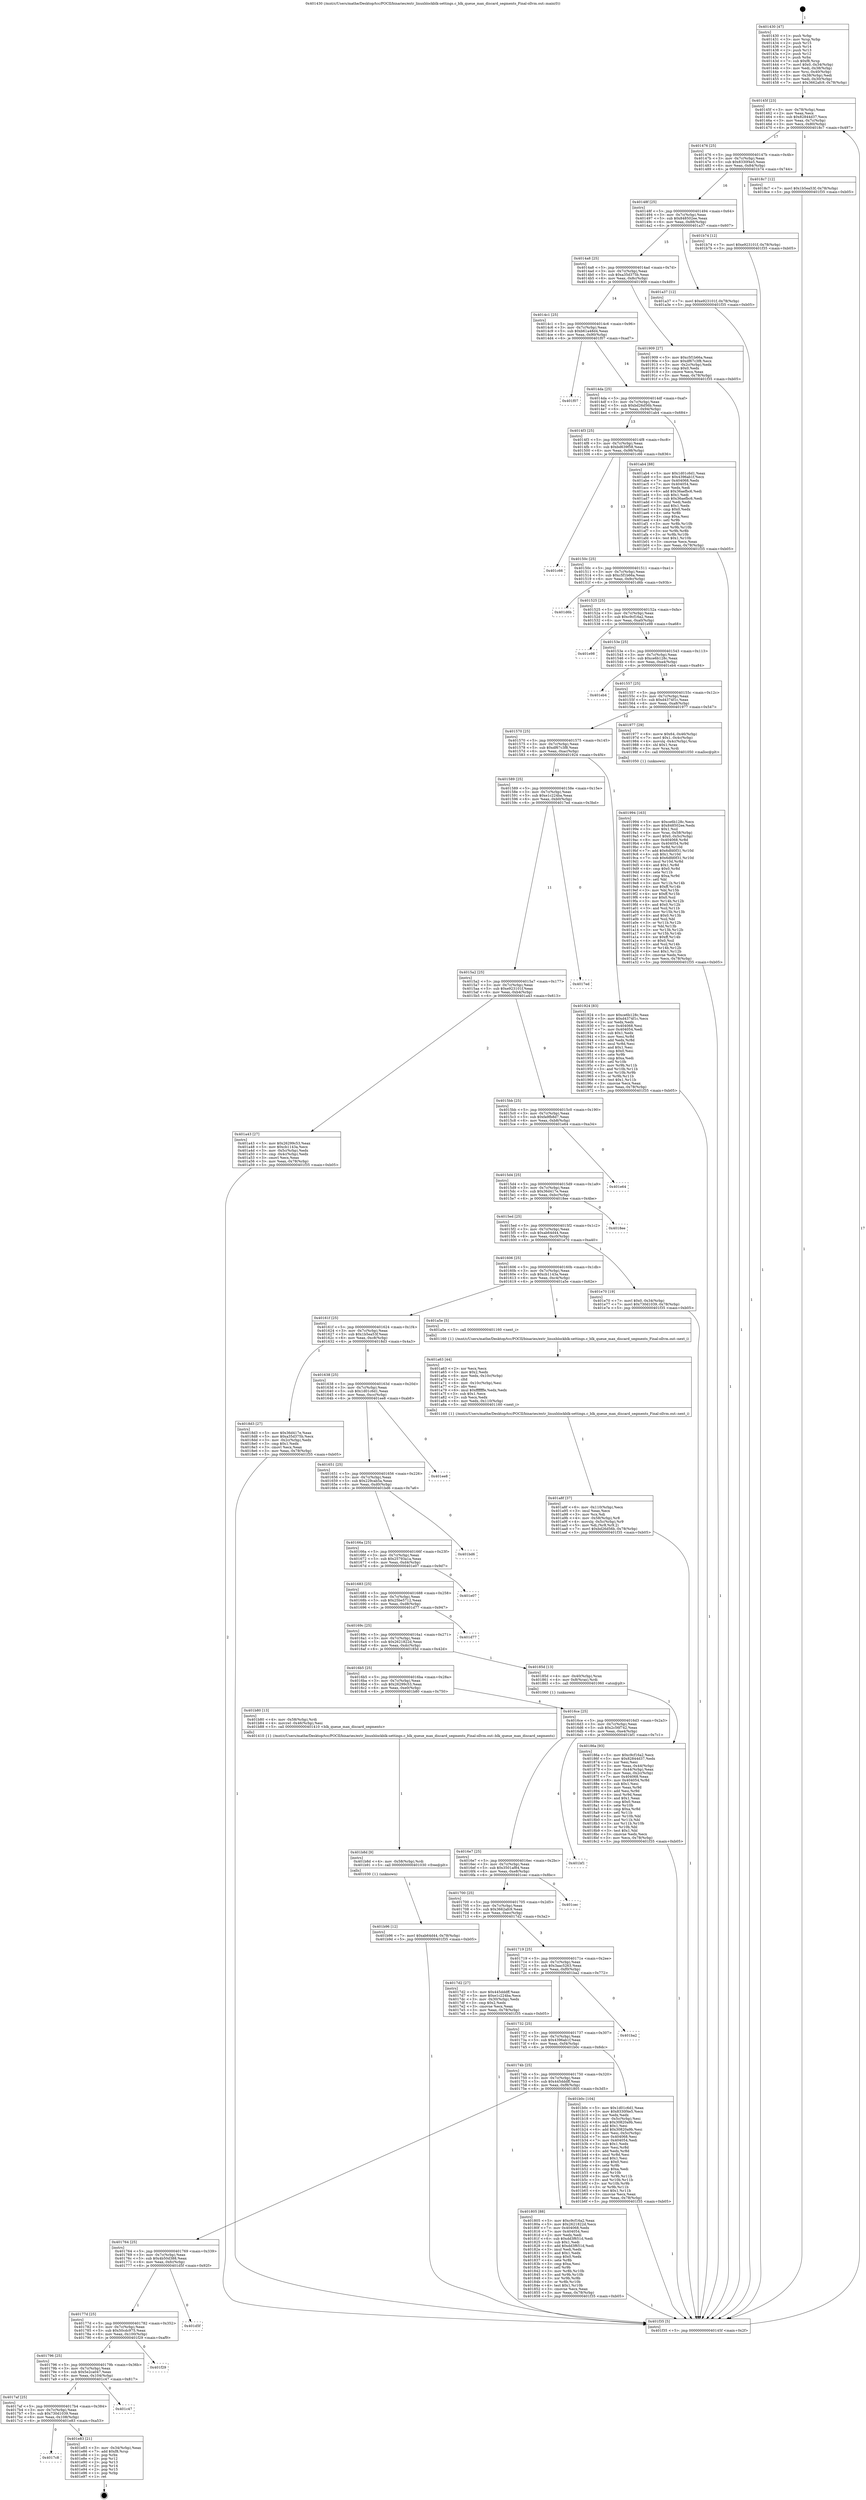 digraph "0x401430" {
  label = "0x401430 (/mnt/c/Users/mathe/Desktop/tcc/POCII/binaries/extr_linuxblockblk-settings.c_blk_queue_max_discard_segments_Final-ollvm.out::main(0))"
  labelloc = "t"
  node[shape=record]

  Entry [label="",width=0.3,height=0.3,shape=circle,fillcolor=black,style=filled]
  "0x40145f" [label="{
     0x40145f [23]\l
     | [instrs]\l
     &nbsp;&nbsp;0x40145f \<+3\>: mov -0x78(%rbp),%eax\l
     &nbsp;&nbsp;0x401462 \<+2\>: mov %eax,%ecx\l
     &nbsp;&nbsp;0x401464 \<+6\>: sub $0x82844d37,%ecx\l
     &nbsp;&nbsp;0x40146a \<+3\>: mov %eax,-0x7c(%rbp)\l
     &nbsp;&nbsp;0x40146d \<+3\>: mov %ecx,-0x80(%rbp)\l
     &nbsp;&nbsp;0x401470 \<+6\>: je 00000000004018c7 \<main+0x497\>\l
  }"]
  "0x4018c7" [label="{
     0x4018c7 [12]\l
     | [instrs]\l
     &nbsp;&nbsp;0x4018c7 \<+7\>: movl $0x1b5ea53f,-0x78(%rbp)\l
     &nbsp;&nbsp;0x4018ce \<+5\>: jmp 0000000000401f35 \<main+0xb05\>\l
  }"]
  "0x401476" [label="{
     0x401476 [25]\l
     | [instrs]\l
     &nbsp;&nbsp;0x401476 \<+5\>: jmp 000000000040147b \<main+0x4b\>\l
     &nbsp;&nbsp;0x40147b \<+3\>: mov -0x7c(%rbp),%eax\l
     &nbsp;&nbsp;0x40147e \<+5\>: sub $0x8330f4e5,%eax\l
     &nbsp;&nbsp;0x401483 \<+6\>: mov %eax,-0x84(%rbp)\l
     &nbsp;&nbsp;0x401489 \<+6\>: je 0000000000401b74 \<main+0x744\>\l
  }"]
  Exit [label="",width=0.3,height=0.3,shape=circle,fillcolor=black,style=filled,peripheries=2]
  "0x401b74" [label="{
     0x401b74 [12]\l
     | [instrs]\l
     &nbsp;&nbsp;0x401b74 \<+7\>: movl $0xe923101f,-0x78(%rbp)\l
     &nbsp;&nbsp;0x401b7b \<+5\>: jmp 0000000000401f35 \<main+0xb05\>\l
  }"]
  "0x40148f" [label="{
     0x40148f [25]\l
     | [instrs]\l
     &nbsp;&nbsp;0x40148f \<+5\>: jmp 0000000000401494 \<main+0x64\>\l
     &nbsp;&nbsp;0x401494 \<+3\>: mov -0x7c(%rbp),%eax\l
     &nbsp;&nbsp;0x401497 \<+5\>: sub $0x848502ee,%eax\l
     &nbsp;&nbsp;0x40149c \<+6\>: mov %eax,-0x88(%rbp)\l
     &nbsp;&nbsp;0x4014a2 \<+6\>: je 0000000000401a37 \<main+0x607\>\l
  }"]
  "0x4017c8" [label="{
     0x4017c8\l
  }", style=dashed]
  "0x401a37" [label="{
     0x401a37 [12]\l
     | [instrs]\l
     &nbsp;&nbsp;0x401a37 \<+7\>: movl $0xe923101f,-0x78(%rbp)\l
     &nbsp;&nbsp;0x401a3e \<+5\>: jmp 0000000000401f35 \<main+0xb05\>\l
  }"]
  "0x4014a8" [label="{
     0x4014a8 [25]\l
     | [instrs]\l
     &nbsp;&nbsp;0x4014a8 \<+5\>: jmp 00000000004014ad \<main+0x7d\>\l
     &nbsp;&nbsp;0x4014ad \<+3\>: mov -0x7c(%rbp),%eax\l
     &nbsp;&nbsp;0x4014b0 \<+5\>: sub $0xa35d375b,%eax\l
     &nbsp;&nbsp;0x4014b5 \<+6\>: mov %eax,-0x8c(%rbp)\l
     &nbsp;&nbsp;0x4014bb \<+6\>: je 0000000000401909 \<main+0x4d9\>\l
  }"]
  "0x401e83" [label="{
     0x401e83 [21]\l
     | [instrs]\l
     &nbsp;&nbsp;0x401e83 \<+3\>: mov -0x34(%rbp),%eax\l
     &nbsp;&nbsp;0x401e86 \<+7\>: add $0xf8,%rsp\l
     &nbsp;&nbsp;0x401e8d \<+1\>: pop %rbx\l
     &nbsp;&nbsp;0x401e8e \<+2\>: pop %r12\l
     &nbsp;&nbsp;0x401e90 \<+2\>: pop %r13\l
     &nbsp;&nbsp;0x401e92 \<+2\>: pop %r14\l
     &nbsp;&nbsp;0x401e94 \<+2\>: pop %r15\l
     &nbsp;&nbsp;0x401e96 \<+1\>: pop %rbp\l
     &nbsp;&nbsp;0x401e97 \<+1\>: ret\l
  }"]
  "0x401909" [label="{
     0x401909 [27]\l
     | [instrs]\l
     &nbsp;&nbsp;0x401909 \<+5\>: mov $0xc5f1b66a,%eax\l
     &nbsp;&nbsp;0x40190e \<+5\>: mov $0xdf67c3f8,%ecx\l
     &nbsp;&nbsp;0x401913 \<+3\>: mov -0x2c(%rbp),%edx\l
     &nbsp;&nbsp;0x401916 \<+3\>: cmp $0x0,%edx\l
     &nbsp;&nbsp;0x401919 \<+3\>: cmove %ecx,%eax\l
     &nbsp;&nbsp;0x40191c \<+3\>: mov %eax,-0x78(%rbp)\l
     &nbsp;&nbsp;0x40191f \<+5\>: jmp 0000000000401f35 \<main+0xb05\>\l
  }"]
  "0x4014c1" [label="{
     0x4014c1 [25]\l
     | [instrs]\l
     &nbsp;&nbsp;0x4014c1 \<+5\>: jmp 00000000004014c6 \<main+0x96\>\l
     &nbsp;&nbsp;0x4014c6 \<+3\>: mov -0x7c(%rbp),%eax\l
     &nbsp;&nbsp;0x4014c9 \<+5\>: sub $0xb61a48d4,%eax\l
     &nbsp;&nbsp;0x4014ce \<+6\>: mov %eax,-0x90(%rbp)\l
     &nbsp;&nbsp;0x4014d4 \<+6\>: je 0000000000401f07 \<main+0xad7\>\l
  }"]
  "0x4017af" [label="{
     0x4017af [25]\l
     | [instrs]\l
     &nbsp;&nbsp;0x4017af \<+5\>: jmp 00000000004017b4 \<main+0x384\>\l
     &nbsp;&nbsp;0x4017b4 \<+3\>: mov -0x7c(%rbp),%eax\l
     &nbsp;&nbsp;0x4017b7 \<+5\>: sub $0x730d1039,%eax\l
     &nbsp;&nbsp;0x4017bc \<+6\>: mov %eax,-0x108(%rbp)\l
     &nbsp;&nbsp;0x4017c2 \<+6\>: je 0000000000401e83 \<main+0xa53\>\l
  }"]
  "0x401f07" [label="{
     0x401f07\l
  }", style=dashed]
  "0x4014da" [label="{
     0x4014da [25]\l
     | [instrs]\l
     &nbsp;&nbsp;0x4014da \<+5\>: jmp 00000000004014df \<main+0xaf\>\l
     &nbsp;&nbsp;0x4014df \<+3\>: mov -0x7c(%rbp),%eax\l
     &nbsp;&nbsp;0x4014e2 \<+5\>: sub $0xbd26d56b,%eax\l
     &nbsp;&nbsp;0x4014e7 \<+6\>: mov %eax,-0x94(%rbp)\l
     &nbsp;&nbsp;0x4014ed \<+6\>: je 0000000000401ab4 \<main+0x684\>\l
  }"]
  "0x401c47" [label="{
     0x401c47\l
  }", style=dashed]
  "0x401ab4" [label="{
     0x401ab4 [88]\l
     | [instrs]\l
     &nbsp;&nbsp;0x401ab4 \<+5\>: mov $0x1d01c6d1,%eax\l
     &nbsp;&nbsp;0x401ab9 \<+5\>: mov $0x4396ab1f,%ecx\l
     &nbsp;&nbsp;0x401abe \<+7\>: mov 0x404068,%edx\l
     &nbsp;&nbsp;0x401ac5 \<+7\>: mov 0x404054,%esi\l
     &nbsp;&nbsp;0x401acc \<+2\>: mov %edx,%edi\l
     &nbsp;&nbsp;0x401ace \<+6\>: add $0x36aefbc6,%edi\l
     &nbsp;&nbsp;0x401ad4 \<+3\>: sub $0x1,%edi\l
     &nbsp;&nbsp;0x401ad7 \<+6\>: sub $0x36aefbc6,%edi\l
     &nbsp;&nbsp;0x401add \<+3\>: imul %edi,%edx\l
     &nbsp;&nbsp;0x401ae0 \<+3\>: and $0x1,%edx\l
     &nbsp;&nbsp;0x401ae3 \<+3\>: cmp $0x0,%edx\l
     &nbsp;&nbsp;0x401ae6 \<+4\>: sete %r8b\l
     &nbsp;&nbsp;0x401aea \<+3\>: cmp $0xa,%esi\l
     &nbsp;&nbsp;0x401aed \<+4\>: setl %r9b\l
     &nbsp;&nbsp;0x401af1 \<+3\>: mov %r8b,%r10b\l
     &nbsp;&nbsp;0x401af4 \<+3\>: and %r9b,%r10b\l
     &nbsp;&nbsp;0x401af7 \<+3\>: xor %r9b,%r8b\l
     &nbsp;&nbsp;0x401afa \<+3\>: or %r8b,%r10b\l
     &nbsp;&nbsp;0x401afd \<+4\>: test $0x1,%r10b\l
     &nbsp;&nbsp;0x401b01 \<+3\>: cmovne %ecx,%eax\l
     &nbsp;&nbsp;0x401b04 \<+3\>: mov %eax,-0x78(%rbp)\l
     &nbsp;&nbsp;0x401b07 \<+5\>: jmp 0000000000401f35 \<main+0xb05\>\l
  }"]
  "0x4014f3" [label="{
     0x4014f3 [25]\l
     | [instrs]\l
     &nbsp;&nbsp;0x4014f3 \<+5\>: jmp 00000000004014f8 \<main+0xc8\>\l
     &nbsp;&nbsp;0x4014f8 \<+3\>: mov -0x7c(%rbp),%eax\l
     &nbsp;&nbsp;0x4014fb \<+5\>: sub $0xbd639f58,%eax\l
     &nbsp;&nbsp;0x401500 \<+6\>: mov %eax,-0x98(%rbp)\l
     &nbsp;&nbsp;0x401506 \<+6\>: je 0000000000401c66 \<main+0x836\>\l
  }"]
  "0x401796" [label="{
     0x401796 [25]\l
     | [instrs]\l
     &nbsp;&nbsp;0x401796 \<+5\>: jmp 000000000040179b \<main+0x36b\>\l
     &nbsp;&nbsp;0x40179b \<+3\>: mov -0x7c(%rbp),%eax\l
     &nbsp;&nbsp;0x40179e \<+5\>: sub $0x5e2ca047,%eax\l
     &nbsp;&nbsp;0x4017a3 \<+6\>: mov %eax,-0x104(%rbp)\l
     &nbsp;&nbsp;0x4017a9 \<+6\>: je 0000000000401c47 \<main+0x817\>\l
  }"]
  "0x401c66" [label="{
     0x401c66\l
  }", style=dashed]
  "0x40150c" [label="{
     0x40150c [25]\l
     | [instrs]\l
     &nbsp;&nbsp;0x40150c \<+5\>: jmp 0000000000401511 \<main+0xe1\>\l
     &nbsp;&nbsp;0x401511 \<+3\>: mov -0x7c(%rbp),%eax\l
     &nbsp;&nbsp;0x401514 \<+5\>: sub $0xc5f1b66a,%eax\l
     &nbsp;&nbsp;0x401519 \<+6\>: mov %eax,-0x9c(%rbp)\l
     &nbsp;&nbsp;0x40151f \<+6\>: je 0000000000401d6b \<main+0x93b\>\l
  }"]
  "0x401f29" [label="{
     0x401f29\l
  }", style=dashed]
  "0x401d6b" [label="{
     0x401d6b\l
  }", style=dashed]
  "0x401525" [label="{
     0x401525 [25]\l
     | [instrs]\l
     &nbsp;&nbsp;0x401525 \<+5\>: jmp 000000000040152a \<main+0xfa\>\l
     &nbsp;&nbsp;0x40152a \<+3\>: mov -0x7c(%rbp),%eax\l
     &nbsp;&nbsp;0x40152d \<+5\>: sub $0xc9cf16a2,%eax\l
     &nbsp;&nbsp;0x401532 \<+6\>: mov %eax,-0xa0(%rbp)\l
     &nbsp;&nbsp;0x401538 \<+6\>: je 0000000000401e98 \<main+0xa68\>\l
  }"]
  "0x40177d" [label="{
     0x40177d [25]\l
     | [instrs]\l
     &nbsp;&nbsp;0x40177d \<+5\>: jmp 0000000000401782 \<main+0x352\>\l
     &nbsp;&nbsp;0x401782 \<+3\>: mov -0x7c(%rbp),%eax\l
     &nbsp;&nbsp;0x401785 \<+5\>: sub $0x50cdc975,%eax\l
     &nbsp;&nbsp;0x40178a \<+6\>: mov %eax,-0x100(%rbp)\l
     &nbsp;&nbsp;0x401790 \<+6\>: je 0000000000401f29 \<main+0xaf9\>\l
  }"]
  "0x401e98" [label="{
     0x401e98\l
  }", style=dashed]
  "0x40153e" [label="{
     0x40153e [25]\l
     | [instrs]\l
     &nbsp;&nbsp;0x40153e \<+5\>: jmp 0000000000401543 \<main+0x113\>\l
     &nbsp;&nbsp;0x401543 \<+3\>: mov -0x7c(%rbp),%eax\l
     &nbsp;&nbsp;0x401546 \<+5\>: sub $0xce6b128c,%eax\l
     &nbsp;&nbsp;0x40154b \<+6\>: mov %eax,-0xa4(%rbp)\l
     &nbsp;&nbsp;0x401551 \<+6\>: je 0000000000401eb4 \<main+0xa84\>\l
  }"]
  "0x401d5f" [label="{
     0x401d5f\l
  }", style=dashed]
  "0x401eb4" [label="{
     0x401eb4\l
  }", style=dashed]
  "0x401557" [label="{
     0x401557 [25]\l
     | [instrs]\l
     &nbsp;&nbsp;0x401557 \<+5\>: jmp 000000000040155c \<main+0x12c\>\l
     &nbsp;&nbsp;0x40155c \<+3\>: mov -0x7c(%rbp),%eax\l
     &nbsp;&nbsp;0x40155f \<+5\>: sub $0xd4374f1c,%eax\l
     &nbsp;&nbsp;0x401564 \<+6\>: mov %eax,-0xa8(%rbp)\l
     &nbsp;&nbsp;0x40156a \<+6\>: je 0000000000401977 \<main+0x547\>\l
  }"]
  "0x401b96" [label="{
     0x401b96 [12]\l
     | [instrs]\l
     &nbsp;&nbsp;0x401b96 \<+7\>: movl $0xab64d44,-0x78(%rbp)\l
     &nbsp;&nbsp;0x401b9d \<+5\>: jmp 0000000000401f35 \<main+0xb05\>\l
  }"]
  "0x401977" [label="{
     0x401977 [29]\l
     | [instrs]\l
     &nbsp;&nbsp;0x401977 \<+6\>: movw $0x64,-0x46(%rbp)\l
     &nbsp;&nbsp;0x40197d \<+7\>: movl $0x1,-0x4c(%rbp)\l
     &nbsp;&nbsp;0x401984 \<+4\>: movslq -0x4c(%rbp),%rax\l
     &nbsp;&nbsp;0x401988 \<+4\>: shl $0x1,%rax\l
     &nbsp;&nbsp;0x40198c \<+3\>: mov %rax,%rdi\l
     &nbsp;&nbsp;0x40198f \<+5\>: call 0000000000401050 \<malloc@plt\>\l
     | [calls]\l
     &nbsp;&nbsp;0x401050 \{1\} (unknown)\l
  }"]
  "0x401570" [label="{
     0x401570 [25]\l
     | [instrs]\l
     &nbsp;&nbsp;0x401570 \<+5\>: jmp 0000000000401575 \<main+0x145\>\l
     &nbsp;&nbsp;0x401575 \<+3\>: mov -0x7c(%rbp),%eax\l
     &nbsp;&nbsp;0x401578 \<+5\>: sub $0xdf67c3f8,%eax\l
     &nbsp;&nbsp;0x40157d \<+6\>: mov %eax,-0xac(%rbp)\l
     &nbsp;&nbsp;0x401583 \<+6\>: je 0000000000401924 \<main+0x4f4\>\l
  }"]
  "0x401b8d" [label="{
     0x401b8d [9]\l
     | [instrs]\l
     &nbsp;&nbsp;0x401b8d \<+4\>: mov -0x58(%rbp),%rdi\l
     &nbsp;&nbsp;0x401b91 \<+5\>: call 0000000000401030 \<free@plt\>\l
     | [calls]\l
     &nbsp;&nbsp;0x401030 \{1\} (unknown)\l
  }"]
  "0x401924" [label="{
     0x401924 [83]\l
     | [instrs]\l
     &nbsp;&nbsp;0x401924 \<+5\>: mov $0xce6b128c,%eax\l
     &nbsp;&nbsp;0x401929 \<+5\>: mov $0xd4374f1c,%ecx\l
     &nbsp;&nbsp;0x40192e \<+2\>: xor %edx,%edx\l
     &nbsp;&nbsp;0x401930 \<+7\>: mov 0x404068,%esi\l
     &nbsp;&nbsp;0x401937 \<+7\>: mov 0x404054,%edi\l
     &nbsp;&nbsp;0x40193e \<+3\>: sub $0x1,%edx\l
     &nbsp;&nbsp;0x401941 \<+3\>: mov %esi,%r8d\l
     &nbsp;&nbsp;0x401944 \<+3\>: add %edx,%r8d\l
     &nbsp;&nbsp;0x401947 \<+4\>: imul %r8d,%esi\l
     &nbsp;&nbsp;0x40194b \<+3\>: and $0x1,%esi\l
     &nbsp;&nbsp;0x40194e \<+3\>: cmp $0x0,%esi\l
     &nbsp;&nbsp;0x401951 \<+4\>: sete %r9b\l
     &nbsp;&nbsp;0x401955 \<+3\>: cmp $0xa,%edi\l
     &nbsp;&nbsp;0x401958 \<+4\>: setl %r10b\l
     &nbsp;&nbsp;0x40195c \<+3\>: mov %r9b,%r11b\l
     &nbsp;&nbsp;0x40195f \<+3\>: and %r10b,%r11b\l
     &nbsp;&nbsp;0x401962 \<+3\>: xor %r10b,%r9b\l
     &nbsp;&nbsp;0x401965 \<+3\>: or %r9b,%r11b\l
     &nbsp;&nbsp;0x401968 \<+4\>: test $0x1,%r11b\l
     &nbsp;&nbsp;0x40196c \<+3\>: cmovne %ecx,%eax\l
     &nbsp;&nbsp;0x40196f \<+3\>: mov %eax,-0x78(%rbp)\l
     &nbsp;&nbsp;0x401972 \<+5\>: jmp 0000000000401f35 \<main+0xb05\>\l
  }"]
  "0x401589" [label="{
     0x401589 [25]\l
     | [instrs]\l
     &nbsp;&nbsp;0x401589 \<+5\>: jmp 000000000040158e \<main+0x15e\>\l
     &nbsp;&nbsp;0x40158e \<+3\>: mov -0x7c(%rbp),%eax\l
     &nbsp;&nbsp;0x401591 \<+5\>: sub $0xe1c224ba,%eax\l
     &nbsp;&nbsp;0x401596 \<+6\>: mov %eax,-0xb0(%rbp)\l
     &nbsp;&nbsp;0x40159c \<+6\>: je 00000000004017ed \<main+0x3bd\>\l
  }"]
  "0x401a8f" [label="{
     0x401a8f [37]\l
     | [instrs]\l
     &nbsp;&nbsp;0x401a8f \<+6\>: mov -0x110(%rbp),%ecx\l
     &nbsp;&nbsp;0x401a95 \<+3\>: imul %eax,%ecx\l
     &nbsp;&nbsp;0x401a98 \<+3\>: mov %cx,%di\l
     &nbsp;&nbsp;0x401a9b \<+4\>: mov -0x58(%rbp),%r8\l
     &nbsp;&nbsp;0x401a9f \<+4\>: movslq -0x5c(%rbp),%r9\l
     &nbsp;&nbsp;0x401aa3 \<+5\>: mov %di,(%r8,%r9,2)\l
     &nbsp;&nbsp;0x401aa8 \<+7\>: movl $0xbd26d56b,-0x78(%rbp)\l
     &nbsp;&nbsp;0x401aaf \<+5\>: jmp 0000000000401f35 \<main+0xb05\>\l
  }"]
  "0x4017ed" [label="{
     0x4017ed\l
  }", style=dashed]
  "0x4015a2" [label="{
     0x4015a2 [25]\l
     | [instrs]\l
     &nbsp;&nbsp;0x4015a2 \<+5\>: jmp 00000000004015a7 \<main+0x177\>\l
     &nbsp;&nbsp;0x4015a7 \<+3\>: mov -0x7c(%rbp),%eax\l
     &nbsp;&nbsp;0x4015aa \<+5\>: sub $0xe923101f,%eax\l
     &nbsp;&nbsp;0x4015af \<+6\>: mov %eax,-0xb4(%rbp)\l
     &nbsp;&nbsp;0x4015b5 \<+6\>: je 0000000000401a43 \<main+0x613\>\l
  }"]
  "0x401a63" [label="{
     0x401a63 [44]\l
     | [instrs]\l
     &nbsp;&nbsp;0x401a63 \<+2\>: xor %ecx,%ecx\l
     &nbsp;&nbsp;0x401a65 \<+5\>: mov $0x2,%edx\l
     &nbsp;&nbsp;0x401a6a \<+6\>: mov %edx,-0x10c(%rbp)\l
     &nbsp;&nbsp;0x401a70 \<+1\>: cltd\l
     &nbsp;&nbsp;0x401a71 \<+6\>: mov -0x10c(%rbp),%esi\l
     &nbsp;&nbsp;0x401a77 \<+2\>: idiv %esi\l
     &nbsp;&nbsp;0x401a79 \<+6\>: imul $0xfffffffe,%edx,%edx\l
     &nbsp;&nbsp;0x401a7f \<+3\>: sub $0x1,%ecx\l
     &nbsp;&nbsp;0x401a82 \<+2\>: sub %ecx,%edx\l
     &nbsp;&nbsp;0x401a84 \<+6\>: mov %edx,-0x110(%rbp)\l
     &nbsp;&nbsp;0x401a8a \<+5\>: call 0000000000401160 \<next_i\>\l
     | [calls]\l
     &nbsp;&nbsp;0x401160 \{1\} (/mnt/c/Users/mathe/Desktop/tcc/POCII/binaries/extr_linuxblockblk-settings.c_blk_queue_max_discard_segments_Final-ollvm.out::next_i)\l
  }"]
  "0x401a43" [label="{
     0x401a43 [27]\l
     | [instrs]\l
     &nbsp;&nbsp;0x401a43 \<+5\>: mov $0x26299c53,%eax\l
     &nbsp;&nbsp;0x401a48 \<+5\>: mov $0xcb1143a,%ecx\l
     &nbsp;&nbsp;0x401a4d \<+3\>: mov -0x5c(%rbp),%edx\l
     &nbsp;&nbsp;0x401a50 \<+3\>: cmp -0x4c(%rbp),%edx\l
     &nbsp;&nbsp;0x401a53 \<+3\>: cmovl %ecx,%eax\l
     &nbsp;&nbsp;0x401a56 \<+3\>: mov %eax,-0x78(%rbp)\l
     &nbsp;&nbsp;0x401a59 \<+5\>: jmp 0000000000401f35 \<main+0xb05\>\l
  }"]
  "0x4015bb" [label="{
     0x4015bb [25]\l
     | [instrs]\l
     &nbsp;&nbsp;0x4015bb \<+5\>: jmp 00000000004015c0 \<main+0x190\>\l
     &nbsp;&nbsp;0x4015c0 \<+3\>: mov -0x7c(%rbp),%eax\l
     &nbsp;&nbsp;0x4015c3 \<+5\>: sub $0xfa9fb8d7,%eax\l
     &nbsp;&nbsp;0x4015c8 \<+6\>: mov %eax,-0xb8(%rbp)\l
     &nbsp;&nbsp;0x4015ce \<+6\>: je 0000000000401e64 \<main+0xa34\>\l
  }"]
  "0x401994" [label="{
     0x401994 [163]\l
     | [instrs]\l
     &nbsp;&nbsp;0x401994 \<+5\>: mov $0xce6b128c,%ecx\l
     &nbsp;&nbsp;0x401999 \<+5\>: mov $0x848502ee,%edx\l
     &nbsp;&nbsp;0x40199e \<+3\>: mov $0x1,%sil\l
     &nbsp;&nbsp;0x4019a1 \<+4\>: mov %rax,-0x58(%rbp)\l
     &nbsp;&nbsp;0x4019a5 \<+7\>: movl $0x0,-0x5c(%rbp)\l
     &nbsp;&nbsp;0x4019ac \<+8\>: mov 0x404068,%r8d\l
     &nbsp;&nbsp;0x4019b4 \<+8\>: mov 0x404054,%r9d\l
     &nbsp;&nbsp;0x4019bc \<+3\>: mov %r8d,%r10d\l
     &nbsp;&nbsp;0x4019bf \<+7\>: add $0x6dfd0f31,%r10d\l
     &nbsp;&nbsp;0x4019c6 \<+4\>: sub $0x1,%r10d\l
     &nbsp;&nbsp;0x4019ca \<+7\>: sub $0x6dfd0f31,%r10d\l
     &nbsp;&nbsp;0x4019d1 \<+4\>: imul %r10d,%r8d\l
     &nbsp;&nbsp;0x4019d5 \<+4\>: and $0x1,%r8d\l
     &nbsp;&nbsp;0x4019d9 \<+4\>: cmp $0x0,%r8d\l
     &nbsp;&nbsp;0x4019dd \<+4\>: sete %r11b\l
     &nbsp;&nbsp;0x4019e1 \<+4\>: cmp $0xa,%r9d\l
     &nbsp;&nbsp;0x4019e5 \<+3\>: setl %bl\l
     &nbsp;&nbsp;0x4019e8 \<+3\>: mov %r11b,%r14b\l
     &nbsp;&nbsp;0x4019eb \<+4\>: xor $0xff,%r14b\l
     &nbsp;&nbsp;0x4019ef \<+3\>: mov %bl,%r15b\l
     &nbsp;&nbsp;0x4019f2 \<+4\>: xor $0xff,%r15b\l
     &nbsp;&nbsp;0x4019f6 \<+4\>: xor $0x0,%sil\l
     &nbsp;&nbsp;0x4019fa \<+3\>: mov %r14b,%r12b\l
     &nbsp;&nbsp;0x4019fd \<+4\>: and $0x0,%r12b\l
     &nbsp;&nbsp;0x401a01 \<+3\>: and %sil,%r11b\l
     &nbsp;&nbsp;0x401a04 \<+3\>: mov %r15b,%r13b\l
     &nbsp;&nbsp;0x401a07 \<+4\>: and $0x0,%r13b\l
     &nbsp;&nbsp;0x401a0b \<+3\>: and %sil,%bl\l
     &nbsp;&nbsp;0x401a0e \<+3\>: or %r11b,%r12b\l
     &nbsp;&nbsp;0x401a11 \<+3\>: or %bl,%r13b\l
     &nbsp;&nbsp;0x401a14 \<+3\>: xor %r13b,%r12b\l
     &nbsp;&nbsp;0x401a17 \<+3\>: or %r15b,%r14b\l
     &nbsp;&nbsp;0x401a1a \<+4\>: xor $0xff,%r14b\l
     &nbsp;&nbsp;0x401a1e \<+4\>: or $0x0,%sil\l
     &nbsp;&nbsp;0x401a22 \<+3\>: and %sil,%r14b\l
     &nbsp;&nbsp;0x401a25 \<+3\>: or %r14b,%r12b\l
     &nbsp;&nbsp;0x401a28 \<+4\>: test $0x1,%r12b\l
     &nbsp;&nbsp;0x401a2c \<+3\>: cmovne %edx,%ecx\l
     &nbsp;&nbsp;0x401a2f \<+3\>: mov %ecx,-0x78(%rbp)\l
     &nbsp;&nbsp;0x401a32 \<+5\>: jmp 0000000000401f35 \<main+0xb05\>\l
  }"]
  "0x401e64" [label="{
     0x401e64\l
  }", style=dashed]
  "0x4015d4" [label="{
     0x4015d4 [25]\l
     | [instrs]\l
     &nbsp;&nbsp;0x4015d4 \<+5\>: jmp 00000000004015d9 \<main+0x1a9\>\l
     &nbsp;&nbsp;0x4015d9 \<+3\>: mov -0x7c(%rbp),%eax\l
     &nbsp;&nbsp;0x4015dc \<+5\>: sub $0x36d417e,%eax\l
     &nbsp;&nbsp;0x4015e1 \<+6\>: mov %eax,-0xbc(%rbp)\l
     &nbsp;&nbsp;0x4015e7 \<+6\>: je 00000000004018ee \<main+0x4be\>\l
  }"]
  "0x40186a" [label="{
     0x40186a [93]\l
     | [instrs]\l
     &nbsp;&nbsp;0x40186a \<+5\>: mov $0xc9cf16a2,%ecx\l
     &nbsp;&nbsp;0x40186f \<+5\>: mov $0x82844d37,%edx\l
     &nbsp;&nbsp;0x401874 \<+2\>: xor %esi,%esi\l
     &nbsp;&nbsp;0x401876 \<+3\>: mov %eax,-0x44(%rbp)\l
     &nbsp;&nbsp;0x401879 \<+3\>: mov -0x44(%rbp),%eax\l
     &nbsp;&nbsp;0x40187c \<+3\>: mov %eax,-0x2c(%rbp)\l
     &nbsp;&nbsp;0x40187f \<+7\>: mov 0x404068,%eax\l
     &nbsp;&nbsp;0x401886 \<+8\>: mov 0x404054,%r8d\l
     &nbsp;&nbsp;0x40188e \<+3\>: sub $0x1,%esi\l
     &nbsp;&nbsp;0x401891 \<+3\>: mov %eax,%r9d\l
     &nbsp;&nbsp;0x401894 \<+3\>: add %esi,%r9d\l
     &nbsp;&nbsp;0x401897 \<+4\>: imul %r9d,%eax\l
     &nbsp;&nbsp;0x40189b \<+3\>: and $0x1,%eax\l
     &nbsp;&nbsp;0x40189e \<+3\>: cmp $0x0,%eax\l
     &nbsp;&nbsp;0x4018a1 \<+4\>: sete %r10b\l
     &nbsp;&nbsp;0x4018a5 \<+4\>: cmp $0xa,%r8d\l
     &nbsp;&nbsp;0x4018a9 \<+4\>: setl %r11b\l
     &nbsp;&nbsp;0x4018ad \<+3\>: mov %r10b,%bl\l
     &nbsp;&nbsp;0x4018b0 \<+3\>: and %r11b,%bl\l
     &nbsp;&nbsp;0x4018b3 \<+3\>: xor %r11b,%r10b\l
     &nbsp;&nbsp;0x4018b6 \<+3\>: or %r10b,%bl\l
     &nbsp;&nbsp;0x4018b9 \<+3\>: test $0x1,%bl\l
     &nbsp;&nbsp;0x4018bc \<+3\>: cmovne %edx,%ecx\l
     &nbsp;&nbsp;0x4018bf \<+3\>: mov %ecx,-0x78(%rbp)\l
     &nbsp;&nbsp;0x4018c2 \<+5\>: jmp 0000000000401f35 \<main+0xb05\>\l
  }"]
  "0x4018ee" [label="{
     0x4018ee\l
  }", style=dashed]
  "0x4015ed" [label="{
     0x4015ed [25]\l
     | [instrs]\l
     &nbsp;&nbsp;0x4015ed \<+5\>: jmp 00000000004015f2 \<main+0x1c2\>\l
     &nbsp;&nbsp;0x4015f2 \<+3\>: mov -0x7c(%rbp),%eax\l
     &nbsp;&nbsp;0x4015f5 \<+5\>: sub $0xab64d44,%eax\l
     &nbsp;&nbsp;0x4015fa \<+6\>: mov %eax,-0xc0(%rbp)\l
     &nbsp;&nbsp;0x401600 \<+6\>: je 0000000000401e70 \<main+0xa40\>\l
  }"]
  "0x401764" [label="{
     0x401764 [25]\l
     | [instrs]\l
     &nbsp;&nbsp;0x401764 \<+5\>: jmp 0000000000401769 \<main+0x339\>\l
     &nbsp;&nbsp;0x401769 \<+3\>: mov -0x7c(%rbp),%eax\l
     &nbsp;&nbsp;0x40176c \<+5\>: sub $0x4b50d388,%eax\l
     &nbsp;&nbsp;0x401771 \<+6\>: mov %eax,-0xfc(%rbp)\l
     &nbsp;&nbsp;0x401777 \<+6\>: je 0000000000401d5f \<main+0x92f\>\l
  }"]
  "0x401e70" [label="{
     0x401e70 [19]\l
     | [instrs]\l
     &nbsp;&nbsp;0x401e70 \<+7\>: movl $0x0,-0x34(%rbp)\l
     &nbsp;&nbsp;0x401e77 \<+7\>: movl $0x730d1039,-0x78(%rbp)\l
     &nbsp;&nbsp;0x401e7e \<+5\>: jmp 0000000000401f35 \<main+0xb05\>\l
  }"]
  "0x401606" [label="{
     0x401606 [25]\l
     | [instrs]\l
     &nbsp;&nbsp;0x401606 \<+5\>: jmp 000000000040160b \<main+0x1db\>\l
     &nbsp;&nbsp;0x40160b \<+3\>: mov -0x7c(%rbp),%eax\l
     &nbsp;&nbsp;0x40160e \<+5\>: sub $0xcb1143a,%eax\l
     &nbsp;&nbsp;0x401613 \<+6\>: mov %eax,-0xc4(%rbp)\l
     &nbsp;&nbsp;0x401619 \<+6\>: je 0000000000401a5e \<main+0x62e\>\l
  }"]
  "0x401805" [label="{
     0x401805 [88]\l
     | [instrs]\l
     &nbsp;&nbsp;0x401805 \<+5\>: mov $0xc9cf16a2,%eax\l
     &nbsp;&nbsp;0x40180a \<+5\>: mov $0x2621822d,%ecx\l
     &nbsp;&nbsp;0x40180f \<+7\>: mov 0x404068,%edx\l
     &nbsp;&nbsp;0x401816 \<+7\>: mov 0x404054,%esi\l
     &nbsp;&nbsp;0x40181d \<+2\>: mov %edx,%edi\l
     &nbsp;&nbsp;0x40181f \<+6\>: sub $0xdd3f651d,%edi\l
     &nbsp;&nbsp;0x401825 \<+3\>: sub $0x1,%edi\l
     &nbsp;&nbsp;0x401828 \<+6\>: add $0xdd3f651d,%edi\l
     &nbsp;&nbsp;0x40182e \<+3\>: imul %edi,%edx\l
     &nbsp;&nbsp;0x401831 \<+3\>: and $0x1,%edx\l
     &nbsp;&nbsp;0x401834 \<+3\>: cmp $0x0,%edx\l
     &nbsp;&nbsp;0x401837 \<+4\>: sete %r8b\l
     &nbsp;&nbsp;0x40183b \<+3\>: cmp $0xa,%esi\l
     &nbsp;&nbsp;0x40183e \<+4\>: setl %r9b\l
     &nbsp;&nbsp;0x401842 \<+3\>: mov %r8b,%r10b\l
     &nbsp;&nbsp;0x401845 \<+3\>: and %r9b,%r10b\l
     &nbsp;&nbsp;0x401848 \<+3\>: xor %r9b,%r8b\l
     &nbsp;&nbsp;0x40184b \<+3\>: or %r8b,%r10b\l
     &nbsp;&nbsp;0x40184e \<+4\>: test $0x1,%r10b\l
     &nbsp;&nbsp;0x401852 \<+3\>: cmovne %ecx,%eax\l
     &nbsp;&nbsp;0x401855 \<+3\>: mov %eax,-0x78(%rbp)\l
     &nbsp;&nbsp;0x401858 \<+5\>: jmp 0000000000401f35 \<main+0xb05\>\l
  }"]
  "0x401a5e" [label="{
     0x401a5e [5]\l
     | [instrs]\l
     &nbsp;&nbsp;0x401a5e \<+5\>: call 0000000000401160 \<next_i\>\l
     | [calls]\l
     &nbsp;&nbsp;0x401160 \{1\} (/mnt/c/Users/mathe/Desktop/tcc/POCII/binaries/extr_linuxblockblk-settings.c_blk_queue_max_discard_segments_Final-ollvm.out::next_i)\l
  }"]
  "0x40161f" [label="{
     0x40161f [25]\l
     | [instrs]\l
     &nbsp;&nbsp;0x40161f \<+5\>: jmp 0000000000401624 \<main+0x1f4\>\l
     &nbsp;&nbsp;0x401624 \<+3\>: mov -0x7c(%rbp),%eax\l
     &nbsp;&nbsp;0x401627 \<+5\>: sub $0x1b5ea53f,%eax\l
     &nbsp;&nbsp;0x40162c \<+6\>: mov %eax,-0xc8(%rbp)\l
     &nbsp;&nbsp;0x401632 \<+6\>: je 00000000004018d3 \<main+0x4a3\>\l
  }"]
  "0x40174b" [label="{
     0x40174b [25]\l
     | [instrs]\l
     &nbsp;&nbsp;0x40174b \<+5\>: jmp 0000000000401750 \<main+0x320\>\l
     &nbsp;&nbsp;0x401750 \<+3\>: mov -0x7c(%rbp),%eax\l
     &nbsp;&nbsp;0x401753 \<+5\>: sub $0x445dddff,%eax\l
     &nbsp;&nbsp;0x401758 \<+6\>: mov %eax,-0xf8(%rbp)\l
     &nbsp;&nbsp;0x40175e \<+6\>: je 0000000000401805 \<main+0x3d5\>\l
  }"]
  "0x4018d3" [label="{
     0x4018d3 [27]\l
     | [instrs]\l
     &nbsp;&nbsp;0x4018d3 \<+5\>: mov $0x36d417e,%eax\l
     &nbsp;&nbsp;0x4018d8 \<+5\>: mov $0xa35d375b,%ecx\l
     &nbsp;&nbsp;0x4018dd \<+3\>: mov -0x2c(%rbp),%edx\l
     &nbsp;&nbsp;0x4018e0 \<+3\>: cmp $0x1,%edx\l
     &nbsp;&nbsp;0x4018e3 \<+3\>: cmovl %ecx,%eax\l
     &nbsp;&nbsp;0x4018e6 \<+3\>: mov %eax,-0x78(%rbp)\l
     &nbsp;&nbsp;0x4018e9 \<+5\>: jmp 0000000000401f35 \<main+0xb05\>\l
  }"]
  "0x401638" [label="{
     0x401638 [25]\l
     | [instrs]\l
     &nbsp;&nbsp;0x401638 \<+5\>: jmp 000000000040163d \<main+0x20d\>\l
     &nbsp;&nbsp;0x40163d \<+3\>: mov -0x7c(%rbp),%eax\l
     &nbsp;&nbsp;0x401640 \<+5\>: sub $0x1d01c6d1,%eax\l
     &nbsp;&nbsp;0x401645 \<+6\>: mov %eax,-0xcc(%rbp)\l
     &nbsp;&nbsp;0x40164b \<+6\>: je 0000000000401ee8 \<main+0xab8\>\l
  }"]
  "0x401b0c" [label="{
     0x401b0c [104]\l
     | [instrs]\l
     &nbsp;&nbsp;0x401b0c \<+5\>: mov $0x1d01c6d1,%eax\l
     &nbsp;&nbsp;0x401b11 \<+5\>: mov $0x8330f4e5,%ecx\l
     &nbsp;&nbsp;0x401b16 \<+2\>: xor %edx,%edx\l
     &nbsp;&nbsp;0x401b18 \<+3\>: mov -0x5c(%rbp),%esi\l
     &nbsp;&nbsp;0x401b1b \<+6\>: sub $0x30820a9b,%esi\l
     &nbsp;&nbsp;0x401b21 \<+3\>: add $0x1,%esi\l
     &nbsp;&nbsp;0x401b24 \<+6\>: add $0x30820a9b,%esi\l
     &nbsp;&nbsp;0x401b2a \<+3\>: mov %esi,-0x5c(%rbp)\l
     &nbsp;&nbsp;0x401b2d \<+7\>: mov 0x404068,%esi\l
     &nbsp;&nbsp;0x401b34 \<+7\>: mov 0x404054,%edi\l
     &nbsp;&nbsp;0x401b3b \<+3\>: sub $0x1,%edx\l
     &nbsp;&nbsp;0x401b3e \<+3\>: mov %esi,%r8d\l
     &nbsp;&nbsp;0x401b41 \<+3\>: add %edx,%r8d\l
     &nbsp;&nbsp;0x401b44 \<+4\>: imul %r8d,%esi\l
     &nbsp;&nbsp;0x401b48 \<+3\>: and $0x1,%esi\l
     &nbsp;&nbsp;0x401b4b \<+3\>: cmp $0x0,%esi\l
     &nbsp;&nbsp;0x401b4e \<+4\>: sete %r9b\l
     &nbsp;&nbsp;0x401b52 \<+3\>: cmp $0xa,%edi\l
     &nbsp;&nbsp;0x401b55 \<+4\>: setl %r10b\l
     &nbsp;&nbsp;0x401b59 \<+3\>: mov %r9b,%r11b\l
     &nbsp;&nbsp;0x401b5c \<+3\>: and %r10b,%r11b\l
     &nbsp;&nbsp;0x401b5f \<+3\>: xor %r10b,%r9b\l
     &nbsp;&nbsp;0x401b62 \<+3\>: or %r9b,%r11b\l
     &nbsp;&nbsp;0x401b65 \<+4\>: test $0x1,%r11b\l
     &nbsp;&nbsp;0x401b69 \<+3\>: cmovne %ecx,%eax\l
     &nbsp;&nbsp;0x401b6c \<+3\>: mov %eax,-0x78(%rbp)\l
     &nbsp;&nbsp;0x401b6f \<+5\>: jmp 0000000000401f35 \<main+0xb05\>\l
  }"]
  "0x401ee8" [label="{
     0x401ee8\l
  }", style=dashed]
  "0x401651" [label="{
     0x401651 [25]\l
     | [instrs]\l
     &nbsp;&nbsp;0x401651 \<+5\>: jmp 0000000000401656 \<main+0x226\>\l
     &nbsp;&nbsp;0x401656 \<+3\>: mov -0x7c(%rbp),%eax\l
     &nbsp;&nbsp;0x401659 \<+5\>: sub $0x229cab5a,%eax\l
     &nbsp;&nbsp;0x40165e \<+6\>: mov %eax,-0xd0(%rbp)\l
     &nbsp;&nbsp;0x401664 \<+6\>: je 0000000000401bd6 \<main+0x7a6\>\l
  }"]
  "0x401732" [label="{
     0x401732 [25]\l
     | [instrs]\l
     &nbsp;&nbsp;0x401732 \<+5\>: jmp 0000000000401737 \<main+0x307\>\l
     &nbsp;&nbsp;0x401737 \<+3\>: mov -0x7c(%rbp),%eax\l
     &nbsp;&nbsp;0x40173a \<+5\>: sub $0x4396ab1f,%eax\l
     &nbsp;&nbsp;0x40173f \<+6\>: mov %eax,-0xf4(%rbp)\l
     &nbsp;&nbsp;0x401745 \<+6\>: je 0000000000401b0c \<main+0x6dc\>\l
  }"]
  "0x401bd6" [label="{
     0x401bd6\l
  }", style=dashed]
  "0x40166a" [label="{
     0x40166a [25]\l
     | [instrs]\l
     &nbsp;&nbsp;0x40166a \<+5\>: jmp 000000000040166f \<main+0x23f\>\l
     &nbsp;&nbsp;0x40166f \<+3\>: mov -0x7c(%rbp),%eax\l
     &nbsp;&nbsp;0x401672 \<+5\>: sub $0x25793a1a,%eax\l
     &nbsp;&nbsp;0x401677 \<+6\>: mov %eax,-0xd4(%rbp)\l
     &nbsp;&nbsp;0x40167d \<+6\>: je 0000000000401e07 \<main+0x9d7\>\l
  }"]
  "0x401ba2" [label="{
     0x401ba2\l
  }", style=dashed]
  "0x401e07" [label="{
     0x401e07\l
  }", style=dashed]
  "0x401683" [label="{
     0x401683 [25]\l
     | [instrs]\l
     &nbsp;&nbsp;0x401683 \<+5\>: jmp 0000000000401688 \<main+0x258\>\l
     &nbsp;&nbsp;0x401688 \<+3\>: mov -0x7c(%rbp),%eax\l
     &nbsp;&nbsp;0x40168b \<+5\>: sub $0x25be5712,%eax\l
     &nbsp;&nbsp;0x401690 \<+6\>: mov %eax,-0xd8(%rbp)\l
     &nbsp;&nbsp;0x401696 \<+6\>: je 0000000000401d77 \<main+0x947\>\l
  }"]
  "0x401430" [label="{
     0x401430 [47]\l
     | [instrs]\l
     &nbsp;&nbsp;0x401430 \<+1\>: push %rbp\l
     &nbsp;&nbsp;0x401431 \<+3\>: mov %rsp,%rbp\l
     &nbsp;&nbsp;0x401434 \<+2\>: push %r15\l
     &nbsp;&nbsp;0x401436 \<+2\>: push %r14\l
     &nbsp;&nbsp;0x401438 \<+2\>: push %r13\l
     &nbsp;&nbsp;0x40143a \<+2\>: push %r12\l
     &nbsp;&nbsp;0x40143c \<+1\>: push %rbx\l
     &nbsp;&nbsp;0x40143d \<+7\>: sub $0xf8,%rsp\l
     &nbsp;&nbsp;0x401444 \<+7\>: movl $0x0,-0x34(%rbp)\l
     &nbsp;&nbsp;0x40144b \<+3\>: mov %edi,-0x38(%rbp)\l
     &nbsp;&nbsp;0x40144e \<+4\>: mov %rsi,-0x40(%rbp)\l
     &nbsp;&nbsp;0x401452 \<+3\>: mov -0x38(%rbp),%edi\l
     &nbsp;&nbsp;0x401455 \<+3\>: mov %edi,-0x30(%rbp)\l
     &nbsp;&nbsp;0x401458 \<+7\>: movl $0x3662afc9,-0x78(%rbp)\l
  }"]
  "0x401d77" [label="{
     0x401d77\l
  }", style=dashed]
  "0x40169c" [label="{
     0x40169c [25]\l
     | [instrs]\l
     &nbsp;&nbsp;0x40169c \<+5\>: jmp 00000000004016a1 \<main+0x271\>\l
     &nbsp;&nbsp;0x4016a1 \<+3\>: mov -0x7c(%rbp),%eax\l
     &nbsp;&nbsp;0x4016a4 \<+5\>: sub $0x2621822d,%eax\l
     &nbsp;&nbsp;0x4016a9 \<+6\>: mov %eax,-0xdc(%rbp)\l
     &nbsp;&nbsp;0x4016af \<+6\>: je 000000000040185d \<main+0x42d\>\l
  }"]
  "0x401f35" [label="{
     0x401f35 [5]\l
     | [instrs]\l
     &nbsp;&nbsp;0x401f35 \<+5\>: jmp 000000000040145f \<main+0x2f\>\l
  }"]
  "0x40185d" [label="{
     0x40185d [13]\l
     | [instrs]\l
     &nbsp;&nbsp;0x40185d \<+4\>: mov -0x40(%rbp),%rax\l
     &nbsp;&nbsp;0x401861 \<+4\>: mov 0x8(%rax),%rdi\l
     &nbsp;&nbsp;0x401865 \<+5\>: call 0000000000401060 \<atoi@plt\>\l
     | [calls]\l
     &nbsp;&nbsp;0x401060 \{1\} (unknown)\l
  }"]
  "0x4016b5" [label="{
     0x4016b5 [25]\l
     | [instrs]\l
     &nbsp;&nbsp;0x4016b5 \<+5\>: jmp 00000000004016ba \<main+0x28a\>\l
     &nbsp;&nbsp;0x4016ba \<+3\>: mov -0x7c(%rbp),%eax\l
     &nbsp;&nbsp;0x4016bd \<+5\>: sub $0x26299c53,%eax\l
     &nbsp;&nbsp;0x4016c2 \<+6\>: mov %eax,-0xe0(%rbp)\l
     &nbsp;&nbsp;0x4016c8 \<+6\>: je 0000000000401b80 \<main+0x750\>\l
  }"]
  "0x401719" [label="{
     0x401719 [25]\l
     | [instrs]\l
     &nbsp;&nbsp;0x401719 \<+5\>: jmp 000000000040171e \<main+0x2ee\>\l
     &nbsp;&nbsp;0x40171e \<+3\>: mov -0x7c(%rbp),%eax\l
     &nbsp;&nbsp;0x401721 \<+5\>: sub $0x3aac5263,%eax\l
     &nbsp;&nbsp;0x401726 \<+6\>: mov %eax,-0xf0(%rbp)\l
     &nbsp;&nbsp;0x40172c \<+6\>: je 0000000000401ba2 \<main+0x772\>\l
  }"]
  "0x401b80" [label="{
     0x401b80 [13]\l
     | [instrs]\l
     &nbsp;&nbsp;0x401b80 \<+4\>: mov -0x58(%rbp),%rdi\l
     &nbsp;&nbsp;0x401b84 \<+4\>: movzwl -0x46(%rbp),%esi\l
     &nbsp;&nbsp;0x401b88 \<+5\>: call 0000000000401410 \<blk_queue_max_discard_segments\>\l
     | [calls]\l
     &nbsp;&nbsp;0x401410 \{1\} (/mnt/c/Users/mathe/Desktop/tcc/POCII/binaries/extr_linuxblockblk-settings.c_blk_queue_max_discard_segments_Final-ollvm.out::blk_queue_max_discard_segments)\l
  }"]
  "0x4016ce" [label="{
     0x4016ce [25]\l
     | [instrs]\l
     &nbsp;&nbsp;0x4016ce \<+5\>: jmp 00000000004016d3 \<main+0x2a3\>\l
     &nbsp;&nbsp;0x4016d3 \<+3\>: mov -0x7c(%rbp),%eax\l
     &nbsp;&nbsp;0x4016d6 \<+5\>: sub $0x2c56f742,%eax\l
     &nbsp;&nbsp;0x4016db \<+6\>: mov %eax,-0xe4(%rbp)\l
     &nbsp;&nbsp;0x4016e1 \<+6\>: je 0000000000401bf1 \<main+0x7c1\>\l
  }"]
  "0x4017d2" [label="{
     0x4017d2 [27]\l
     | [instrs]\l
     &nbsp;&nbsp;0x4017d2 \<+5\>: mov $0x445dddff,%eax\l
     &nbsp;&nbsp;0x4017d7 \<+5\>: mov $0xe1c224ba,%ecx\l
     &nbsp;&nbsp;0x4017dc \<+3\>: mov -0x30(%rbp),%edx\l
     &nbsp;&nbsp;0x4017df \<+3\>: cmp $0x2,%edx\l
     &nbsp;&nbsp;0x4017e2 \<+3\>: cmovne %ecx,%eax\l
     &nbsp;&nbsp;0x4017e5 \<+3\>: mov %eax,-0x78(%rbp)\l
     &nbsp;&nbsp;0x4017e8 \<+5\>: jmp 0000000000401f35 \<main+0xb05\>\l
  }"]
  "0x401bf1" [label="{
     0x401bf1\l
  }", style=dashed]
  "0x4016e7" [label="{
     0x4016e7 [25]\l
     | [instrs]\l
     &nbsp;&nbsp;0x4016e7 \<+5\>: jmp 00000000004016ec \<main+0x2bc\>\l
     &nbsp;&nbsp;0x4016ec \<+3\>: mov -0x7c(%rbp),%eax\l
     &nbsp;&nbsp;0x4016ef \<+5\>: sub $0x3501af84,%eax\l
     &nbsp;&nbsp;0x4016f4 \<+6\>: mov %eax,-0xe8(%rbp)\l
     &nbsp;&nbsp;0x4016fa \<+6\>: je 0000000000401cec \<main+0x8bc\>\l
  }"]
  "0x401700" [label="{
     0x401700 [25]\l
     | [instrs]\l
     &nbsp;&nbsp;0x401700 \<+5\>: jmp 0000000000401705 \<main+0x2d5\>\l
     &nbsp;&nbsp;0x401705 \<+3\>: mov -0x7c(%rbp),%eax\l
     &nbsp;&nbsp;0x401708 \<+5\>: sub $0x3662afc9,%eax\l
     &nbsp;&nbsp;0x40170d \<+6\>: mov %eax,-0xec(%rbp)\l
     &nbsp;&nbsp;0x401713 \<+6\>: je 00000000004017d2 \<main+0x3a2\>\l
  }"]
  "0x401cec" [label="{
     0x401cec\l
  }", style=dashed]
  Entry -> "0x401430" [label=" 1"]
  "0x40145f" -> "0x4018c7" [label=" 1"]
  "0x40145f" -> "0x401476" [label=" 17"]
  "0x401e83" -> Exit [label=" 1"]
  "0x401476" -> "0x401b74" [label=" 1"]
  "0x401476" -> "0x40148f" [label=" 16"]
  "0x4017af" -> "0x4017c8" [label=" 0"]
  "0x40148f" -> "0x401a37" [label=" 1"]
  "0x40148f" -> "0x4014a8" [label=" 15"]
  "0x4017af" -> "0x401e83" [label=" 1"]
  "0x4014a8" -> "0x401909" [label=" 1"]
  "0x4014a8" -> "0x4014c1" [label=" 14"]
  "0x401796" -> "0x4017af" [label=" 1"]
  "0x4014c1" -> "0x401f07" [label=" 0"]
  "0x4014c1" -> "0x4014da" [label=" 14"]
  "0x401796" -> "0x401c47" [label=" 0"]
  "0x4014da" -> "0x401ab4" [label=" 1"]
  "0x4014da" -> "0x4014f3" [label=" 13"]
  "0x40177d" -> "0x401796" [label=" 1"]
  "0x4014f3" -> "0x401c66" [label=" 0"]
  "0x4014f3" -> "0x40150c" [label=" 13"]
  "0x40177d" -> "0x401f29" [label=" 0"]
  "0x40150c" -> "0x401d6b" [label=" 0"]
  "0x40150c" -> "0x401525" [label=" 13"]
  "0x401764" -> "0x40177d" [label=" 1"]
  "0x401525" -> "0x401e98" [label=" 0"]
  "0x401525" -> "0x40153e" [label=" 13"]
  "0x401764" -> "0x401d5f" [label=" 0"]
  "0x40153e" -> "0x401eb4" [label=" 0"]
  "0x40153e" -> "0x401557" [label=" 13"]
  "0x401e70" -> "0x401f35" [label=" 1"]
  "0x401557" -> "0x401977" [label=" 1"]
  "0x401557" -> "0x401570" [label=" 12"]
  "0x401b96" -> "0x401f35" [label=" 1"]
  "0x401570" -> "0x401924" [label=" 1"]
  "0x401570" -> "0x401589" [label=" 11"]
  "0x401b8d" -> "0x401b96" [label=" 1"]
  "0x401589" -> "0x4017ed" [label=" 0"]
  "0x401589" -> "0x4015a2" [label=" 11"]
  "0x401b80" -> "0x401b8d" [label=" 1"]
  "0x4015a2" -> "0x401a43" [label=" 2"]
  "0x4015a2" -> "0x4015bb" [label=" 9"]
  "0x401b74" -> "0x401f35" [label=" 1"]
  "0x4015bb" -> "0x401e64" [label=" 0"]
  "0x4015bb" -> "0x4015d4" [label=" 9"]
  "0x401b0c" -> "0x401f35" [label=" 1"]
  "0x4015d4" -> "0x4018ee" [label=" 0"]
  "0x4015d4" -> "0x4015ed" [label=" 9"]
  "0x401ab4" -> "0x401f35" [label=" 1"]
  "0x4015ed" -> "0x401e70" [label=" 1"]
  "0x4015ed" -> "0x401606" [label=" 8"]
  "0x401a8f" -> "0x401f35" [label=" 1"]
  "0x401606" -> "0x401a5e" [label=" 1"]
  "0x401606" -> "0x40161f" [label=" 7"]
  "0x401a63" -> "0x401a8f" [label=" 1"]
  "0x40161f" -> "0x4018d3" [label=" 1"]
  "0x40161f" -> "0x401638" [label=" 6"]
  "0x401a43" -> "0x401f35" [label=" 2"]
  "0x401638" -> "0x401ee8" [label=" 0"]
  "0x401638" -> "0x401651" [label=" 6"]
  "0x401a37" -> "0x401f35" [label=" 1"]
  "0x401651" -> "0x401bd6" [label=" 0"]
  "0x401651" -> "0x40166a" [label=" 6"]
  "0x401977" -> "0x401994" [label=" 1"]
  "0x40166a" -> "0x401e07" [label=" 0"]
  "0x40166a" -> "0x401683" [label=" 6"]
  "0x401924" -> "0x401f35" [label=" 1"]
  "0x401683" -> "0x401d77" [label=" 0"]
  "0x401683" -> "0x40169c" [label=" 6"]
  "0x4018d3" -> "0x401f35" [label=" 1"]
  "0x40169c" -> "0x40185d" [label=" 1"]
  "0x40169c" -> "0x4016b5" [label=" 5"]
  "0x4018c7" -> "0x401f35" [label=" 1"]
  "0x4016b5" -> "0x401b80" [label=" 1"]
  "0x4016b5" -> "0x4016ce" [label=" 4"]
  "0x40186a" -> "0x401f35" [label=" 1"]
  "0x4016ce" -> "0x401bf1" [label=" 0"]
  "0x4016ce" -> "0x4016e7" [label=" 4"]
  "0x40185d" -> "0x40186a" [label=" 1"]
  "0x4016e7" -> "0x401cec" [label=" 0"]
  "0x4016e7" -> "0x401700" [label=" 4"]
  "0x401805" -> "0x401f35" [label=" 1"]
  "0x401700" -> "0x4017d2" [label=" 1"]
  "0x401700" -> "0x401719" [label=" 3"]
  "0x4017d2" -> "0x401f35" [label=" 1"]
  "0x401430" -> "0x40145f" [label=" 1"]
  "0x401f35" -> "0x40145f" [label=" 17"]
  "0x401909" -> "0x401f35" [label=" 1"]
  "0x401719" -> "0x401ba2" [label=" 0"]
  "0x401719" -> "0x401732" [label=" 3"]
  "0x401994" -> "0x401f35" [label=" 1"]
  "0x401732" -> "0x401b0c" [label=" 1"]
  "0x401732" -> "0x40174b" [label=" 2"]
  "0x401a5e" -> "0x401a63" [label=" 1"]
  "0x40174b" -> "0x401805" [label=" 1"]
  "0x40174b" -> "0x401764" [label=" 1"]
}
